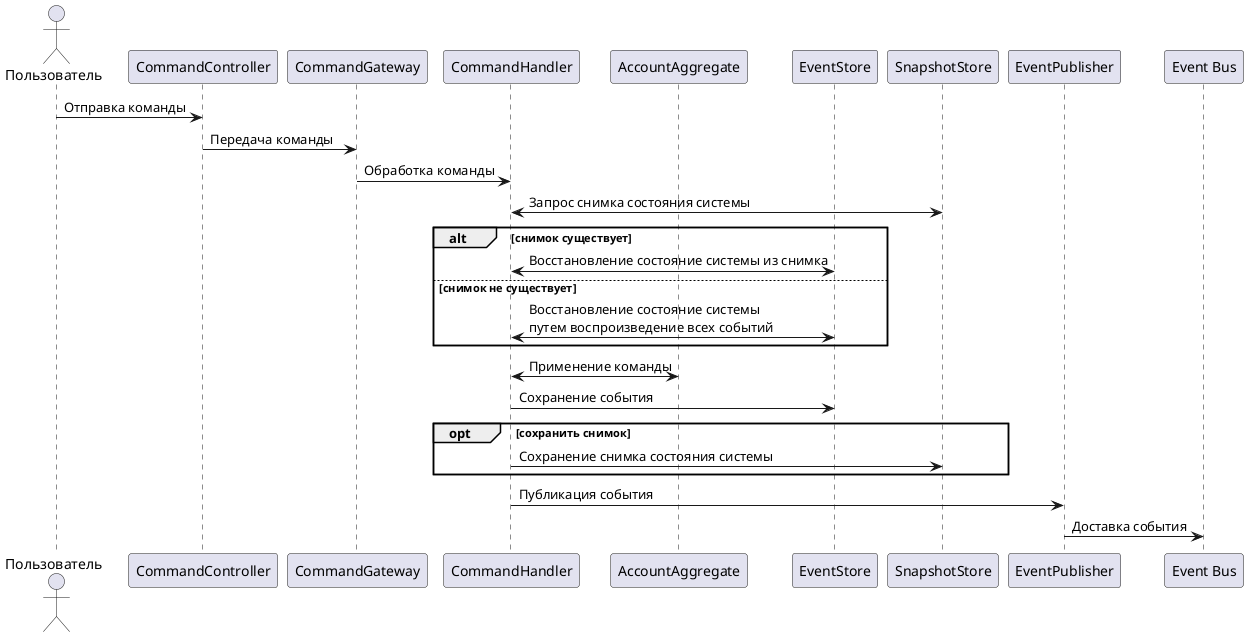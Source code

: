 @startuml
actor User as "Пользователь"
participant CommandController as "CommandController"
participant CommandGateway as "CommandGateway"
participant CommandHandler as "CommandHandler"
participant AccountAggregate as "AccountAggregate"
participant EventStore as "EventStore"
participant SnapshotStore as "SnapshotStore"
participant EventPublisher as "EventPublisher"
participant EventBus as "Event Bus"

User -> CommandController: Отправка команды
CommandController -> CommandGateway: Передача команды
CommandGateway -> CommandHandler: Обработка команды
CommandHandler <-> SnapshotStore: Запрос снимка состояния системы

alt снимок существует
    CommandHandler <-> EventStore: Восстановление состояние системы из снимка
else снимок не существует
    CommandHandler <-> EventStore: Восстановление состояние системы\nпутем воспроизведение всех событий
end

CommandHandler <-> AccountAggregate: Применение команды
CommandHandler -> EventStore: Сохранение события

opt сохранить снимок
    CommandHandler -> SnapshotStore: Сохранение снимка состояния системы
end

CommandHandler -> EventPublisher: Публикация события
EventPublisher -> EventBus: Доставка события
@enduml
